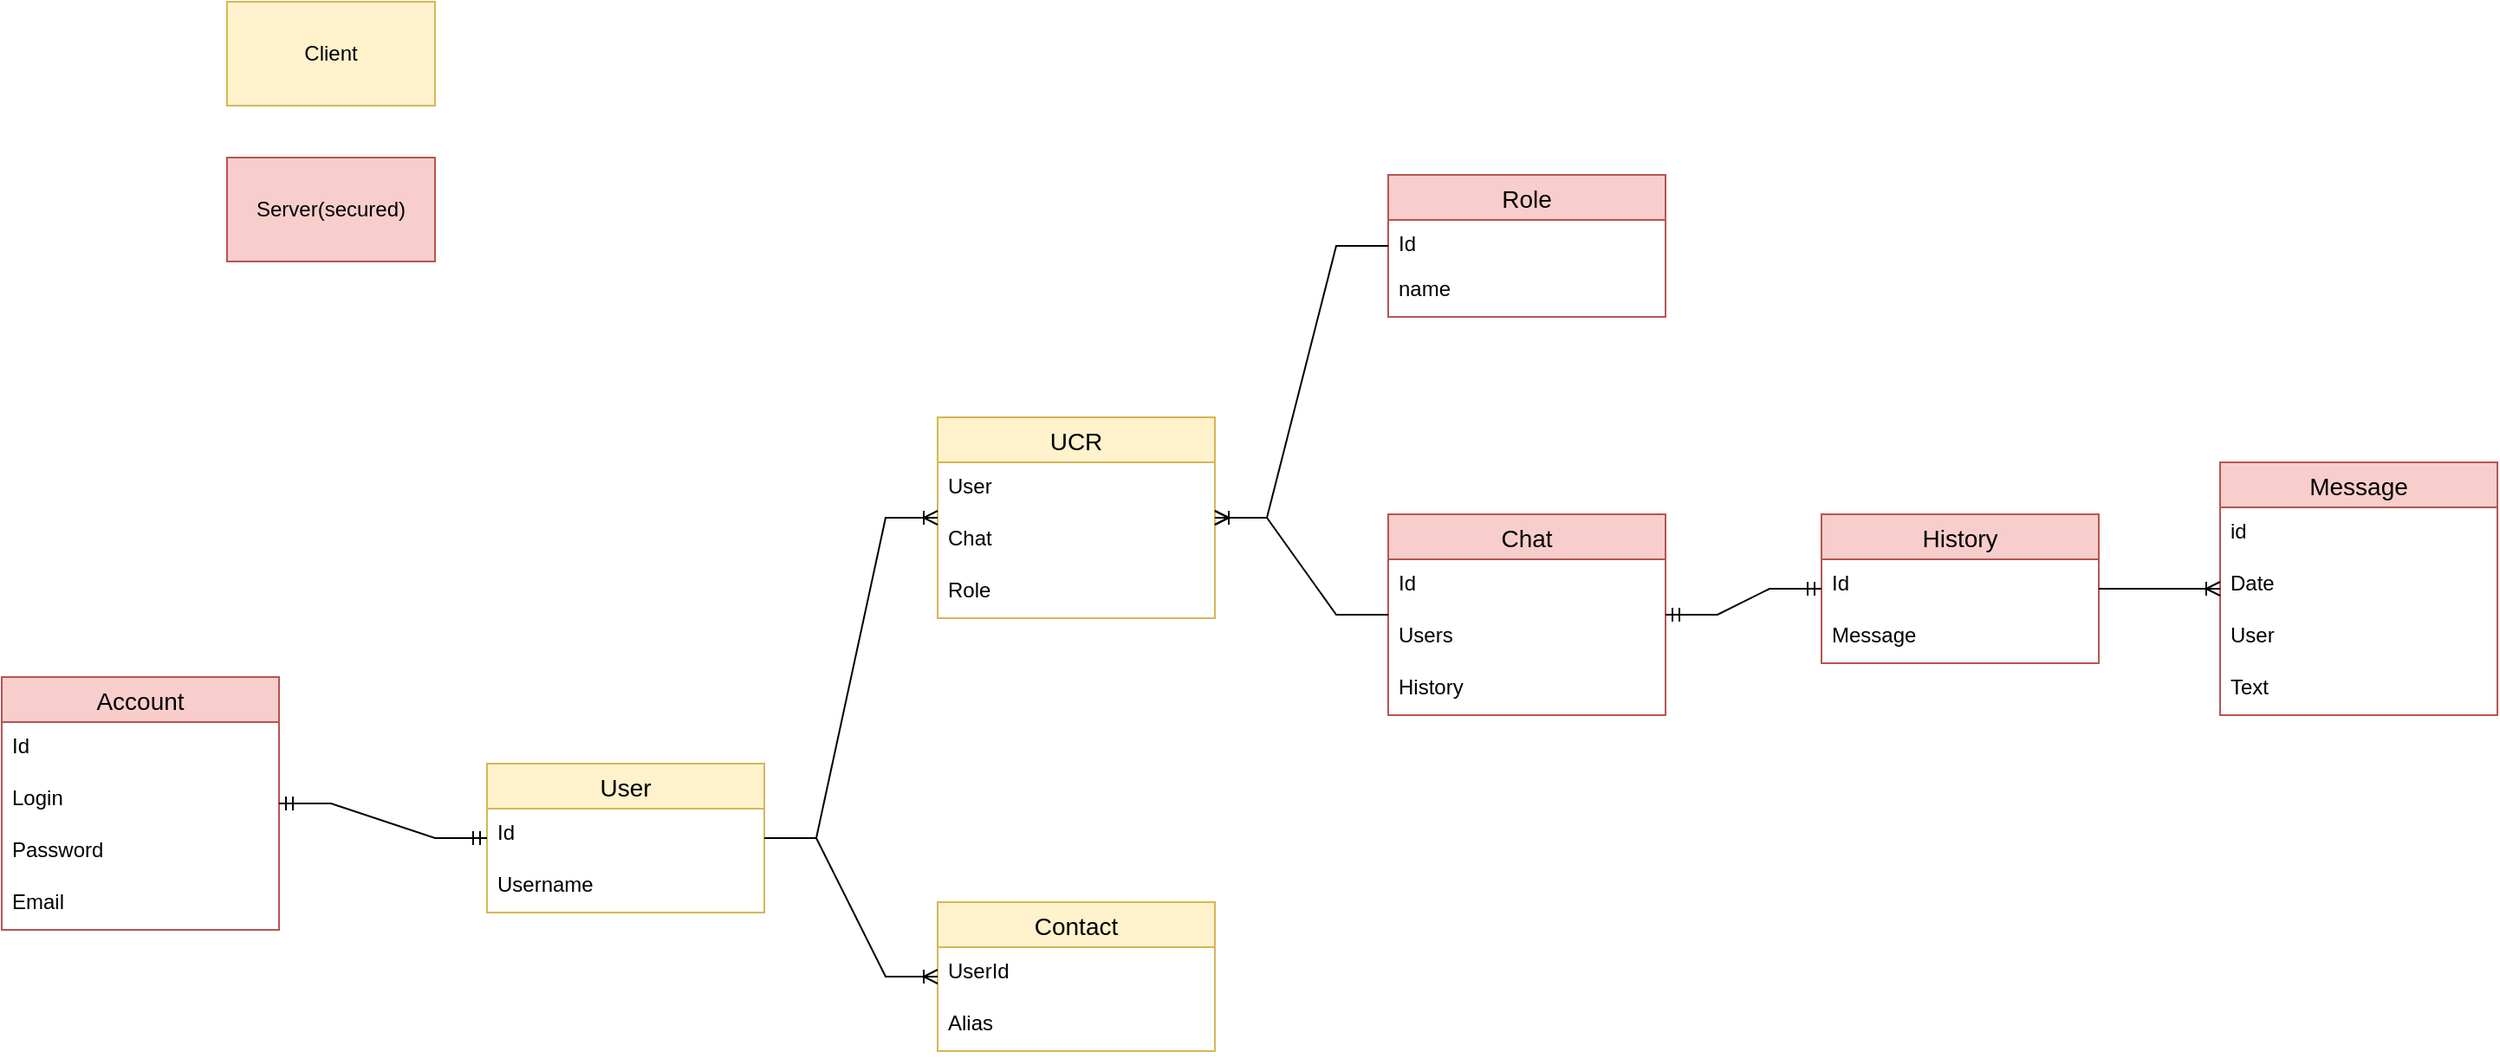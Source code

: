<mxfile version="19.0.3" type="device" pages="3"><diagram id="R2lEEEUBdFMjLlhIrx00" name="DB"><mxGraphModel dx="2591" dy="898" grid="1" gridSize="10" guides="1" tooltips="1" connect="1" arrows="1" fold="1" page="1" pageScale="1" pageWidth="1169" pageHeight="827" background="#FFFFFF" math="0" shadow="0" extFonts="Permanent Marker^https://fonts.googleapis.com/css?family=Permanent+Marker"><root><mxCell id="0"/><mxCell id="1" parent="0"/><mxCell id="-1a0NbilGrQ_6agDPdfm-17" value="User" style="swimlane;fontStyle=0;childLayout=stackLayout;horizontal=1;startSize=26;horizontalStack=0;resizeParent=1;resizeParentMax=0;resizeLast=0;collapsible=1;marginBottom=0;align=center;fontSize=14;fillColor=#fff2cc;strokeColor=#d6b656;" vertex="1" parent="1"><mxGeometry y="480" width="160" height="86" as="geometry"/></mxCell><mxCell id="-1a0NbilGrQ_6agDPdfm-18" value="Id" style="text;strokeColor=none;fillColor=none;spacingLeft=4;spacingRight=4;overflow=hidden;rotatable=0;points=[[0,0.5],[1,0.5]];portConstraint=eastwest;fontSize=12;" vertex="1" parent="-1a0NbilGrQ_6agDPdfm-17"><mxGeometry y="26" width="160" height="30" as="geometry"/></mxCell><mxCell id="-1a0NbilGrQ_6agDPdfm-19" value="Username " style="text;strokeColor=none;fillColor=none;spacingLeft=4;spacingRight=4;overflow=hidden;rotatable=0;points=[[0,0.5],[1,0.5]];portConstraint=eastwest;fontSize=12;" vertex="1" parent="-1a0NbilGrQ_6agDPdfm-17"><mxGeometry y="56" width="160" height="30" as="geometry"/></mxCell><mxCell id="-1a0NbilGrQ_6agDPdfm-21" value="Role" style="swimlane;fontStyle=0;childLayout=stackLayout;horizontal=1;startSize=26;horizontalStack=0;resizeParent=1;resizeParentMax=0;resizeLast=0;collapsible=1;marginBottom=0;align=center;fontSize=14;fillColor=#f8cecc;strokeColor=#b85450;" vertex="1" parent="1"><mxGeometry x="520" y="140" width="160" height="82" as="geometry"/></mxCell><mxCell id="-1a0NbilGrQ_6agDPdfm-22" value="Id" style="text;strokeColor=none;fillColor=none;spacingLeft=4;spacingRight=4;overflow=hidden;rotatable=0;points=[[0,0.5],[1,0.5]];portConstraint=eastwest;fontSize=12;" vertex="1" parent="-1a0NbilGrQ_6agDPdfm-21"><mxGeometry y="26" width="160" height="26" as="geometry"/></mxCell><mxCell id="-1a0NbilGrQ_6agDPdfm-23" value="name" style="text;strokeColor=none;fillColor=none;spacingLeft=4;spacingRight=4;overflow=hidden;rotatable=0;points=[[0,0.5],[1,0.5]];portConstraint=eastwest;fontSize=12;" vertex="1" parent="-1a0NbilGrQ_6agDPdfm-21"><mxGeometry y="52" width="160" height="30" as="geometry"/></mxCell><mxCell id="cyFJvBOJ71rGkiXKfTyn-1" value="Chat" style="swimlane;fontStyle=0;childLayout=stackLayout;horizontal=1;startSize=26;horizontalStack=0;resizeParent=1;resizeParentMax=0;resizeLast=0;collapsible=1;marginBottom=0;align=center;fontSize=14;fillColor=#f8cecc;strokeColor=#b85450;" vertex="1" parent="1"><mxGeometry x="520" y="336" width="160" height="116" as="geometry"/></mxCell><mxCell id="cyFJvBOJ71rGkiXKfTyn-2" value="Id" style="text;strokeColor=none;fillColor=none;spacingLeft=4;spacingRight=4;overflow=hidden;rotatable=0;points=[[0,0.5],[1,0.5]];portConstraint=eastwest;fontSize=12;" vertex="1" parent="cyFJvBOJ71rGkiXKfTyn-1"><mxGeometry y="26" width="160" height="30" as="geometry"/></mxCell><mxCell id="cyFJvBOJ71rGkiXKfTyn-3" value="Users" style="text;strokeColor=none;fillColor=none;spacingLeft=4;spacingRight=4;overflow=hidden;rotatable=0;points=[[0,0.5],[1,0.5]];portConstraint=eastwest;fontSize=12;" vertex="1" parent="cyFJvBOJ71rGkiXKfTyn-1"><mxGeometry y="56" width="160" height="30" as="geometry"/></mxCell><mxCell id="cyFJvBOJ71rGkiXKfTyn-4" value="History" style="text;strokeColor=none;fillColor=none;spacingLeft=4;spacingRight=4;overflow=hidden;rotatable=0;points=[[0,0.5],[1,0.5]];portConstraint=eastwest;fontSize=12;" vertex="1" parent="cyFJvBOJ71rGkiXKfTyn-1"><mxGeometry y="86" width="160" height="30" as="geometry"/></mxCell><mxCell id="cyFJvBOJ71rGkiXKfTyn-5" value="UCR" style="swimlane;fontStyle=0;childLayout=stackLayout;horizontal=1;startSize=26;horizontalStack=0;resizeParent=1;resizeParentMax=0;resizeLast=0;collapsible=1;marginBottom=0;align=center;fontSize=14;fillColor=#fff2cc;strokeColor=#d6b656;" vertex="1" parent="1"><mxGeometry x="260" y="280" width="160" height="116" as="geometry"/></mxCell><mxCell id="cyFJvBOJ71rGkiXKfTyn-6" value="User" style="text;strokeColor=none;fillColor=none;spacingLeft=4;spacingRight=4;overflow=hidden;rotatable=0;points=[[0,0.5],[1,0.5]];portConstraint=eastwest;fontSize=12;" vertex="1" parent="cyFJvBOJ71rGkiXKfTyn-5"><mxGeometry y="26" width="160" height="30" as="geometry"/></mxCell><mxCell id="cyFJvBOJ71rGkiXKfTyn-7" value="Chat" style="text;strokeColor=none;fillColor=none;spacingLeft=4;spacingRight=4;overflow=hidden;rotatable=0;points=[[0,0.5],[1,0.5]];portConstraint=eastwest;fontSize=12;" vertex="1" parent="cyFJvBOJ71rGkiXKfTyn-5"><mxGeometry y="56" width="160" height="30" as="geometry"/></mxCell><mxCell id="cyFJvBOJ71rGkiXKfTyn-24" value="Role" style="text;strokeColor=none;fillColor=none;spacingLeft=4;spacingRight=4;overflow=hidden;rotatable=0;points=[[0,0.5],[1,0.5]];portConstraint=eastwest;fontSize=12;" vertex="1" parent="cyFJvBOJ71rGkiXKfTyn-5"><mxGeometry y="86" width="160" height="30" as="geometry"/></mxCell><mxCell id="cyFJvBOJ71rGkiXKfTyn-9" value="History" style="swimlane;fontStyle=0;childLayout=stackLayout;horizontal=1;startSize=26;horizontalStack=0;resizeParent=1;resizeParentMax=0;resizeLast=0;collapsible=1;marginBottom=0;align=center;fontSize=14;fillColor=#f8cecc;strokeColor=#b85450;" vertex="1" parent="1"><mxGeometry x="770" y="336" width="160" height="86" as="geometry"/></mxCell><mxCell id="cyFJvBOJ71rGkiXKfTyn-10" value="Id" style="text;strokeColor=none;fillColor=none;spacingLeft=4;spacingRight=4;overflow=hidden;rotatable=0;points=[[0,0.5],[1,0.5]];portConstraint=eastwest;fontSize=12;" vertex="1" parent="cyFJvBOJ71rGkiXKfTyn-9"><mxGeometry y="26" width="160" height="30" as="geometry"/></mxCell><mxCell id="cyFJvBOJ71rGkiXKfTyn-12" value="Message" style="text;strokeColor=none;fillColor=none;spacingLeft=4;spacingRight=4;overflow=hidden;rotatable=0;points=[[0,0.5],[1,0.5]];portConstraint=eastwest;fontSize=12;" vertex="1" parent="cyFJvBOJ71rGkiXKfTyn-9"><mxGeometry y="56" width="160" height="30" as="geometry"/></mxCell><mxCell id="cyFJvBOJ71rGkiXKfTyn-14" value="Message" style="swimlane;fontStyle=0;childLayout=stackLayout;horizontal=1;startSize=26;horizontalStack=0;resizeParent=1;resizeParentMax=0;resizeLast=0;collapsible=1;marginBottom=0;align=center;fontSize=14;fillColor=#f8cecc;strokeColor=#b85450;" vertex="1" parent="1"><mxGeometry x="1000" y="306" width="160" height="146" as="geometry"/></mxCell><mxCell id="cyFJvBOJ71rGkiXKfTyn-15" value="id" style="text;strokeColor=none;fillColor=none;spacingLeft=4;spacingRight=4;overflow=hidden;rotatable=0;points=[[0,0.5],[1,0.5]];portConstraint=eastwest;fontSize=12;" vertex="1" parent="cyFJvBOJ71rGkiXKfTyn-14"><mxGeometry y="26" width="160" height="30" as="geometry"/></mxCell><mxCell id="cyFJvBOJ71rGkiXKfTyn-16" value="Date" style="text;strokeColor=none;fillColor=none;spacingLeft=4;spacingRight=4;overflow=hidden;rotatable=0;points=[[0,0.5],[1,0.5]];portConstraint=eastwest;fontSize=12;" vertex="1" parent="cyFJvBOJ71rGkiXKfTyn-14"><mxGeometry y="56" width="160" height="30" as="geometry"/></mxCell><mxCell id="cyFJvBOJ71rGkiXKfTyn-17" value="User" style="text;strokeColor=none;fillColor=none;spacingLeft=4;spacingRight=4;overflow=hidden;rotatable=0;points=[[0,0.5],[1,0.5]];portConstraint=eastwest;fontSize=12;" vertex="1" parent="cyFJvBOJ71rGkiXKfTyn-14"><mxGeometry y="86" width="160" height="30" as="geometry"/></mxCell><mxCell id="cyFJvBOJ71rGkiXKfTyn-18" value="Text" style="text;strokeColor=none;fillColor=none;spacingLeft=4;spacingRight=4;overflow=hidden;rotatable=0;points=[[0,0.5],[1,0.5]];portConstraint=eastwest;fontSize=12;" vertex="1" parent="cyFJvBOJ71rGkiXKfTyn-14"><mxGeometry y="116" width="160" height="30" as="geometry"/></mxCell><mxCell id="cyFJvBOJ71rGkiXKfTyn-19" value="" style="edgeStyle=entityRelationEdgeStyle;fontSize=12;html=1;endArrow=ERoneToMany;rounded=0;" edge="1" parent="1" source="cyFJvBOJ71rGkiXKfTyn-9" target="cyFJvBOJ71rGkiXKfTyn-14"><mxGeometry width="100" height="100" relative="1" as="geometry"><mxPoint x="820" y="700" as="sourcePoint"/><mxPoint x="920" y="600" as="targetPoint"/></mxGeometry></mxCell><mxCell id="cyFJvBOJ71rGkiXKfTyn-20" value="" style="edgeStyle=entityRelationEdgeStyle;fontSize=12;html=1;endArrow=ERmandOne;startArrow=ERmandOne;rounded=0;" edge="1" parent="1" source="cyFJvBOJ71rGkiXKfTyn-1" target="cyFJvBOJ71rGkiXKfTyn-9"><mxGeometry width="100" height="100" relative="1" as="geometry"><mxPoint x="760" y="650" as="sourcePoint"/><mxPoint x="860" y="550" as="targetPoint"/></mxGeometry></mxCell><mxCell id="cyFJvBOJ71rGkiXKfTyn-21" value="" style="edgeStyle=entityRelationEdgeStyle;fontSize=12;html=1;endArrow=ERoneToMany;rounded=0;" edge="1" parent="1" source="cyFJvBOJ71rGkiXKfTyn-1" target="cyFJvBOJ71rGkiXKfTyn-5"><mxGeometry width="100" height="100" relative="1" as="geometry"><mxPoint x="420" y="590" as="sourcePoint"/><mxPoint x="520" y="490" as="targetPoint"/></mxGeometry></mxCell><mxCell id="cyFJvBOJ71rGkiXKfTyn-23" value="" style="edgeStyle=entityRelationEdgeStyle;fontSize=12;html=1;endArrow=ERoneToMany;rounded=0;" edge="1" parent="1" source="-1a0NbilGrQ_6agDPdfm-17" target="cyFJvBOJ71rGkiXKfTyn-5"><mxGeometry width="100" height="100" relative="1" as="geometry"><mxPoint x="240" y="640" as="sourcePoint"/><mxPoint x="340" y="540" as="targetPoint"/></mxGeometry></mxCell><mxCell id="cyFJvBOJ71rGkiXKfTyn-29" value="" style="edgeStyle=entityRelationEdgeStyle;fontSize=12;html=1;endArrow=ERoneToMany;rounded=0;" edge="1" parent="1" source="-1a0NbilGrQ_6agDPdfm-21" target="cyFJvBOJ71rGkiXKfTyn-5"><mxGeometry width="100" height="100" relative="1" as="geometry"><mxPoint x="490" y="280" as="sourcePoint"/><mxPoint x="320" y="123" as="targetPoint"/></mxGeometry></mxCell><mxCell id="qBEAsmjz6KWp6QsZXKsI-2" value="Account" style="swimlane;fontStyle=0;childLayout=stackLayout;horizontal=1;startSize=26;horizontalStack=0;resizeParent=1;resizeParentMax=0;resizeLast=0;collapsible=1;marginBottom=0;align=center;fontSize=14;fillColor=#f8cecc;strokeColor=#b85450;" vertex="1" parent="1"><mxGeometry x="-280" y="430" width="160" height="146" as="geometry"/></mxCell><mxCell id="qBEAsmjz6KWp6QsZXKsI-7" value="Id" style="text;strokeColor=none;fillColor=none;spacingLeft=4;spacingRight=4;overflow=hidden;rotatable=0;points=[[0,0.5],[1,0.5]];portConstraint=eastwest;fontSize=12;" vertex="1" parent="qBEAsmjz6KWp6QsZXKsI-2"><mxGeometry y="26" width="160" height="30" as="geometry"/></mxCell><mxCell id="qBEAsmjz6KWp6QsZXKsI-3" value="Login" style="text;strokeColor=none;fillColor=none;spacingLeft=4;spacingRight=4;overflow=hidden;rotatable=0;points=[[0,0.5],[1,0.5]];portConstraint=eastwest;fontSize=12;" vertex="1" parent="qBEAsmjz6KWp6QsZXKsI-2"><mxGeometry y="56" width="160" height="30" as="geometry"/></mxCell><mxCell id="qBEAsmjz6KWp6QsZXKsI-4" value="Password" style="text;strokeColor=none;fillColor=none;spacingLeft=4;spacingRight=4;overflow=hidden;rotatable=0;points=[[0,0.5],[1,0.5]];portConstraint=eastwest;fontSize=12;" vertex="1" parent="qBEAsmjz6KWp6QsZXKsI-2"><mxGeometry y="86" width="160" height="30" as="geometry"/></mxCell><mxCell id="qBEAsmjz6KWp6QsZXKsI-5" value="Email" style="text;strokeColor=none;fillColor=none;spacingLeft=4;spacingRight=4;overflow=hidden;rotatable=0;points=[[0,0.5],[1,0.5]];portConstraint=eastwest;fontSize=12;" vertex="1" parent="qBEAsmjz6KWp6QsZXKsI-2"><mxGeometry y="116" width="160" height="30" as="geometry"/></mxCell><mxCell id="qBEAsmjz6KWp6QsZXKsI-6" value="" style="edgeStyle=entityRelationEdgeStyle;fontSize=12;html=1;endArrow=ERmandOne;startArrow=ERmandOne;rounded=0;" edge="1" parent="1" source="qBEAsmjz6KWp6QsZXKsI-2" target="-1a0NbilGrQ_6agDPdfm-17"><mxGeometry width="100" height="100" relative="1" as="geometry"><mxPoint x="-10" y="690" as="sourcePoint"/><mxPoint x="90" y="590" as="targetPoint"/></mxGeometry></mxCell><mxCell id="qBEAsmjz6KWp6QsZXKsI-9" value="Contact" style="swimlane;fontStyle=0;childLayout=stackLayout;horizontal=1;startSize=26;horizontalStack=0;resizeParent=1;resizeParentMax=0;resizeLast=0;collapsible=1;marginBottom=0;align=center;fontSize=14;fillColor=#fff2cc;strokeColor=#d6b656;" vertex="1" parent="1"><mxGeometry x="260" y="560" width="160" height="86" as="geometry"/></mxCell><mxCell id="qBEAsmjz6KWp6QsZXKsI-10" value="UserId" style="text;strokeColor=none;fillColor=none;spacingLeft=4;spacingRight=4;overflow=hidden;rotatable=0;points=[[0,0.5],[1,0.5]];portConstraint=eastwest;fontSize=12;" vertex="1" parent="qBEAsmjz6KWp6QsZXKsI-9"><mxGeometry y="26" width="160" height="30" as="geometry"/></mxCell><mxCell id="qBEAsmjz6KWp6QsZXKsI-15" value="Alias" style="text;strokeColor=none;fillColor=none;spacingLeft=4;spacingRight=4;overflow=hidden;rotatable=0;points=[[0,0.5],[1,0.5]];portConstraint=eastwest;fontSize=12;" vertex="1" parent="qBEAsmjz6KWp6QsZXKsI-9"><mxGeometry y="56" width="160" height="30" as="geometry"/></mxCell><mxCell id="qBEAsmjz6KWp6QsZXKsI-13" value="" style="edgeStyle=entityRelationEdgeStyle;fontSize=12;html=1;endArrow=ERoneToMany;rounded=0;" edge="1" parent="1" source="-1a0NbilGrQ_6agDPdfm-17" target="qBEAsmjz6KWp6QsZXKsI-9"><mxGeometry width="100" height="100" relative="1" as="geometry"><mxPoint x="-10" y="750" as="sourcePoint"/><mxPoint x="90" y="650" as="targetPoint"/></mxGeometry></mxCell><mxCell id="qBEAsmjz6KWp6QsZXKsI-27" value="Client" style="whiteSpace=wrap;html=1;fillColor=#fff2cc;strokeColor=#d6b656;" vertex="1" parent="1"><mxGeometry x="-150" y="40" width="120" height="60" as="geometry"/></mxCell><mxCell id="qBEAsmjz6KWp6QsZXKsI-28" value="Server(secured)" style="whiteSpace=wrap;html=1;fillColor=#f8cecc;strokeColor=#b85450;" vertex="1" parent="1"><mxGeometry x="-150" y="130" width="120" height="60" as="geometry"/></mxCell></root></mxGraphModel></diagram><diagram id="mkOMO_T_XDhBKNaTzUGB" name="NetworkArch"><mxGraphModel dx="1422" dy="898" grid="1" gridSize="10" guides="1" tooltips="1" connect="1" arrows="1" fold="1" page="1" pageScale="1" pageWidth="1169" pageHeight="827" math="0" shadow="0"><root><mxCell id="0"/><mxCell id="1" parent="0"/><mxCell id="C7lolijvapM4nJcgPkDu-3" value="" style="rounded=0;whiteSpace=wrap;html=1;" vertex="1" parent="1"><mxGeometry x="170" y="260" width="610" height="290" as="geometry"/></mxCell><mxCell id="Gd_tLZE-hKotS54orOn5-16" value="Ethernet&lt;br&gt;&amp;lt;VariousAddresses&amp;gt;" style="ellipse;shape=cloud;whiteSpace=wrap;html=1;align=center;" vertex="1" parent="1"><mxGeometry x="10" y="560" width="640" height="340" as="geometry"/></mxCell><mxCell id="Gd_tLZE-hKotS54orOn5-1" value="Client&lt;br&gt;[Default]&lt;br&gt;&amp;lt;addr1&amp;gt;" style="whiteSpace=wrap;html=1;" vertex="1" parent="1"><mxGeometry x="150" y="650" width="120" height="60" as="geometry"/></mxCell><mxCell id="Gd_tLZE-hKotS54orOn5-8" style="edgeStyle=none;rounded=0;orthogonalLoop=1;jettySize=auto;html=1;endArrow=classic;endFill=1;" edge="1" parent="1" source="Gd_tLZE-hKotS54orOn5-2" target="Gd_tLZE-hKotS54orOn5-20"><mxGeometry relative="1" as="geometry"/></mxCell><mxCell id="Gd_tLZE-hKotS54orOn5-9" value="msg" style="edgeLabel;html=1;align=center;verticalAlign=middle;resizable=0;points=[];" vertex="1" connectable="0" parent="Gd_tLZE-hKotS54orOn5-8"><mxGeometry x="-0.16" y="-1" relative="1" as="geometry"><mxPoint as="offset"/></mxGeometry></mxCell><mxCell id="Gd_tLZE-hKotS54orOn5-2" value="Client&lt;br&gt;[Default]&lt;br&gt;&amp;lt;addr2&amp;gt;" style="whiteSpace=wrap;html=1;" vertex="1" parent="1"><mxGeometry x="290" y="650" width="120" height="60" as="geometry"/></mxCell><mxCell id="Gd_tLZE-hKotS54orOn5-3" value="Client&lt;br&gt;[Owner]&lt;br&gt;&amp;lt;addr3&amp;gt;" style="whiteSpace=wrap;html=1;" vertex="1" parent="1"><mxGeometry x="430" y="650" width="120" height="60" as="geometry"/></mxCell><mxCell id="Gd_tLZE-hKotS54orOn5-14" style="edgeStyle=none;rounded=0;orthogonalLoop=1;jettySize=auto;html=1;endArrow=classic;endFill=1;" edge="1" parent="1" source="Gd_tLZE-hKotS54orOn5-20" target="Gd_tLZE-hKotS54orOn5-1"><mxGeometry relative="1" as="geometry"/></mxCell><mxCell id="Gd_tLZE-hKotS54orOn5-15" value="msg" style="edgeLabel;html=1;align=center;verticalAlign=middle;resizable=0;points=[];" vertex="1" connectable="0" parent="Gd_tLZE-hKotS54orOn5-14"><mxGeometry x="0.236" y="1" relative="1" as="geometry"><mxPoint as="offset"/></mxGeometry></mxCell><mxCell id="Gd_tLZE-hKotS54orOn5-18" style="edgeStyle=none;rounded=0;orthogonalLoop=1;jettySize=auto;html=1;endArrow=classic;endFill=1;startArrow=classic;startFill=1;" edge="1" parent="1" source="Gd_tLZE-hKotS54orOn5-20" target="Gd_tLZE-hKotS54orOn5-19"><mxGeometry relative="1" as="geometry"/></mxCell><mxCell id="C7lolijvapM4nJcgPkDu-1" value="192.168.S.N/24 : n" style="text;html=1;align=center;verticalAlign=middle;resizable=0;points=[];autosize=1;strokeColor=none;fillColor=none;" vertex="1" parent="1"><mxGeometry x="505" y="350" width="120" height="20" as="geometry"/></mxCell><mxCell id="Gd_tLZE-hKotS54orOn5-10" style="edgeStyle=none;rounded=0;orthogonalLoop=1;jettySize=auto;html=1;endArrow=classic;endFill=1;" edge="1" parent="1" source="Gd_tLZE-hKotS54orOn5-3" target="Gd_tLZE-hKotS54orOn5-20"><mxGeometry relative="1" as="geometry"/></mxCell><mxCell id="Gd_tLZE-hKotS54orOn5-11" value="Command" style="edgeLabel;html=1;align=center;verticalAlign=middle;resizable=0;points=[];" vertex="1" connectable="0" parent="Gd_tLZE-hKotS54orOn5-10"><mxGeometry x="-0.185" y="-1" relative="1" as="geometry"><mxPoint as="offset"/></mxGeometry></mxCell><mxCell id="C7lolijvapM4nJcgPkDu-2" value="192.168.S.N/24 : n" style="text;html=1;align=center;verticalAlign=middle;resizable=0;points=[];autosize=1;strokeColor=none;fillColor=none;" vertex="1" parent="1"><mxGeometry x="300" y="330" width="120" height="20" as="geometry"/></mxCell><mxCell id="C7lolijvapM4nJcgPkDu-5" value="A.A.A.A:P (domain.name:port)" style="text;html=1;align=center;verticalAlign=middle;resizable=0;points=[];autosize=1;strokeColor=none;fillColor=none;" vertex="1" parent="1"><mxGeometry x="370" y="240" width="180" height="20" as="geometry"/></mxCell><mxCell id="C7lolijvapM4nJcgPkDu-6" value="" style="group" vertex="1" connectable="0" parent="1"><mxGeometry x="510" y="370" width="120" height="120" as="geometry"/></mxCell><mxCell id="Gd_tLZE-hKotS54orOn5-19" value="" style="rounded=0;whiteSpace=wrap;html=1;" vertex="1" parent="C7lolijvapM4nJcgPkDu-6"><mxGeometry width="120" height="120" as="geometry"/></mxCell><mxCell id="Gd_tLZE-hKotS54orOn5-17" value="DB" style="shape=cylinder3;whiteSpace=wrap;html=1;boundedLbl=1;backgroundOutline=1;size=15;" vertex="1" parent="C7lolijvapM4nJcgPkDu-6"><mxGeometry x="30" y="20" width="60" height="80" as="geometry"/></mxCell><mxCell id="C7lolijvapM4nJcgPkDu-7" value="" style="group" vertex="1" connectable="0" parent="1"><mxGeometry x="280" y="350" width="160" height="160" as="geometry"/></mxCell><mxCell id="Gd_tLZE-hKotS54orOn5-20" value="" style="whiteSpace=wrap;html=1;aspect=fixed;" vertex="1" parent="C7lolijvapM4nJcgPkDu-7"><mxGeometry width="160" height="160" as="geometry"/></mxCell><mxCell id="Gd_tLZE-hKotS54orOn5-4" value="Server" style="whiteSpace=wrap;html=1;" vertex="1" parent="C7lolijvapM4nJcgPkDu-7"><mxGeometry x="20" y="50" width="120" height="60" as="geometry"/></mxCell></root></mxGraphModel></diagram><diagram id="fiCpVvmgu555_2ztZCt7" name="app"><mxGraphModel dx="1422" dy="898" grid="1" gridSize="10" guides="1" tooltips="1" connect="1" arrows="1" fold="1" page="1" pageScale="1" pageWidth="1169" pageHeight="827" math="0" shadow="0"><root><mxCell id="0"/><mxCell id="1" parent="0"/><mxCell id="tfGvXuccSFA5jJRTufWh-2" style="edgeStyle=none;rounded=0;orthogonalLoop=1;jettySize=auto;html=1;startArrow=none;startFill=0;endArrow=classic;endFill=1;" edge="1" parent="1" source="tfGvXuccSFA5jJRTufWh-1" target="tfGvXuccSFA5jJRTufWh-3"><mxGeometry relative="1" as="geometry"><mxPoint x="320" y="160" as="targetPoint"/></mxGeometry></mxCell><mxCell id="tfGvXuccSFA5jJRTufWh-5" style="edgeStyle=none;rounded=0;orthogonalLoop=1;jettySize=auto;html=1;startArrow=none;startFill=0;endArrow=classic;endFill=1;" edge="1" parent="1" source="tfGvXuccSFA5jJRTufWh-1" target="tfGvXuccSFA5jJRTufWh-4"><mxGeometry relative="1" as="geometry"/></mxCell><mxCell id="tfGvXuccSFA5jJRTufWh-8" style="edgeStyle=none;rounded=0;orthogonalLoop=1;jettySize=auto;html=1;startArrow=none;startFill=0;endArrow=classic;endFill=1;" edge="1" parent="1" source="tfGvXuccSFA5jJRTufWh-1" target="tfGvXuccSFA5jJRTufWh-7"><mxGeometry relative="1" as="geometry"/></mxCell><mxCell id="tfGvXuccSFA5jJRTufWh-11" style="edgeStyle=none;rounded=0;orthogonalLoop=1;jettySize=auto;html=1;entryX=0;entryY=0.5;entryDx=0;entryDy=0;startArrow=none;startFill=0;endArrow=classic;endFill=1;" edge="1" parent="1" source="tfGvXuccSFA5jJRTufWh-1" target="tfGvXuccSFA5jJRTufWh-6"><mxGeometry relative="1" as="geometry"/></mxCell><mxCell id="tfGvXuccSFA5jJRTufWh-12" style="edgeStyle=none;rounded=0;orthogonalLoop=1;jettySize=auto;html=1;startArrow=none;startFill=0;endArrow=classic;endFill=1;" edge="1" parent="1" source="tfGvXuccSFA5jJRTufWh-1" target="tfGvXuccSFA5jJRTufWh-9"><mxGeometry relative="1" as="geometry"/></mxCell><mxCell id="tfGvXuccSFA5jJRTufWh-17" style="edgeStyle=none;rounded=0;orthogonalLoop=1;jettySize=auto;html=1;startArrow=none;startFill=0;endArrow=classic;endFill=1;" edge="1" parent="1" source="tfGvXuccSFA5jJRTufWh-1" target="tfGvXuccSFA5jJRTufWh-13"><mxGeometry relative="1" as="geometry"/></mxCell><mxCell id="tfGvXuccSFA5jJRTufWh-18" style="edgeStyle=none;rounded=0;orthogonalLoop=1;jettySize=auto;html=1;startArrow=none;startFill=0;endArrow=classic;endFill=1;" edge="1" parent="1" source="tfGvXuccSFA5jJRTufWh-1" target="tfGvXuccSFA5jJRTufWh-14"><mxGeometry relative="1" as="geometry"/></mxCell><mxCell id="tfGvXuccSFA5jJRTufWh-1" value="user" style="whiteSpace=wrap;html=1;" vertex="1" parent="1"><mxGeometry x="120" y="210" width="120" height="60" as="geometry"/></mxCell><mxCell id="tfGvXuccSFA5jJRTufWh-3" value="Send msg" style="whiteSpace=wrap;html=1;" vertex="1" parent="1"><mxGeometry x="320" y="130" width="120" height="60" as="geometry"/></mxCell><mxCell id="tfGvXuccSFA5jJRTufWh-4" value="Recive msg" style="whiteSpace=wrap;html=1;" vertex="1" parent="1"><mxGeometry x="320" y="210" width="120" height="60" as="geometry"/></mxCell><mxCell id="tfGvXuccSFA5jJRTufWh-6" value="Delete user from chat" style="whiteSpace=wrap;html=1;" vertex="1" parent="1"><mxGeometry x="320" y="384" width="120" height="60" as="geometry"/></mxCell><mxCell id="tfGvXuccSFA5jJRTufWh-7" value="CreateChat" style="whiteSpace=wrap;html=1;" vertex="1" parent="1"><mxGeometry x="320" y="300" width="120" height="60" as="geometry"/></mxCell><mxCell id="tfGvXuccSFA5jJRTufWh-9" value="Add user to chat" style="whiteSpace=wrap;html=1;" vertex="1" parent="1"><mxGeometry x="220" y="470" width="120" height="60" as="geometry"/></mxCell><mxCell id="tfGvXuccSFA5jJRTufWh-13" value="DeleteMsg from chat" style="whiteSpace=wrap;html=1;" vertex="1" parent="1"><mxGeometry x="130" y="550" width="120" height="60" as="geometry"/></mxCell><mxCell id="tfGvXuccSFA5jJRTufWh-14" value="Edit msg from chat" style="whiteSpace=wrap;html=1;" vertex="1" parent="1"><mxGeometry x="10" y="450" width="120" height="60" as="geometry"/></mxCell><mxCell id="tfGvXuccSFA5jJRTufWh-24" style="edgeStyle=none;rounded=0;orthogonalLoop=1;jettySize=auto;html=1;startArrow=none;startFill=0;endArrow=diamondThin;endFill=1;" edge="1" parent="1" source="tfGvXuccSFA5jJRTufWh-19" target="tfGvXuccSFA5jJRTufWh-23"><mxGeometry relative="1" as="geometry"/></mxCell><mxCell id="tfGvXuccSFA5jJRTufWh-19" value="Users" style="swimlane;fontStyle=0;childLayout=stackLayout;horizontal=1;startSize=30;horizontalStack=0;resizeParent=1;resizeParentMax=0;resizeLast=0;collapsible=1;marginBottom=0;" vertex="1" parent="1"><mxGeometry x="900" y="160" width="140" height="120" as="geometry"/></mxCell><mxCell id="tfGvXuccSFA5jJRTufWh-20" value="Item 1" style="text;strokeColor=none;fillColor=none;align=left;verticalAlign=middle;spacingLeft=4;spacingRight=4;overflow=hidden;points=[[0,0.5],[1,0.5]];portConstraint=eastwest;rotatable=0;" vertex="1" parent="tfGvXuccSFA5jJRTufWh-19"><mxGeometry y="30" width="140" height="30" as="geometry"/></mxCell><mxCell id="tfGvXuccSFA5jJRTufWh-21" value="Item 2" style="text;strokeColor=none;fillColor=none;align=left;verticalAlign=middle;spacingLeft=4;spacingRight=4;overflow=hidden;points=[[0,0.5],[1,0.5]];portConstraint=eastwest;rotatable=0;" vertex="1" parent="tfGvXuccSFA5jJRTufWh-19"><mxGeometry y="60" width="140" height="30" as="geometry"/></mxCell><mxCell id="tfGvXuccSFA5jJRTufWh-22" value="Item 3" style="text;strokeColor=none;fillColor=none;align=left;verticalAlign=middle;spacingLeft=4;spacingRight=4;overflow=hidden;points=[[0,0.5],[1,0.5]];portConstraint=eastwest;rotatable=0;" vertex="1" parent="tfGvXuccSFA5jJRTufWh-19"><mxGeometry y="90" width="140" height="30" as="geometry"/></mxCell><mxCell id="tfGvXuccSFA5jJRTufWh-23" value="Chat" style="rounded=0;whiteSpace=wrap;html=1;" vertex="1" parent="1"><mxGeometry x="730" y="330" width="120" height="60" as="geometry"/></mxCell><mxCell id="tfGvXuccSFA5jJRTufWh-29" style="edgeStyle=none;rounded=0;orthogonalLoop=1;jettySize=auto;html=1;startArrow=none;startFill=0;endArrow=diamondThin;endFill=1;" edge="1" parent="1" source="tfGvXuccSFA5jJRTufWh-25" target="tfGvXuccSFA5jJRTufWh-23"><mxGeometry relative="1" as="geometry"/></mxCell><mxCell id="tfGvXuccSFA5jJRTufWh-25" value="Messages" style="swimlane;fontStyle=0;childLayout=stackLayout;horizontal=1;startSize=30;horizontalStack=0;resizeParent=1;resizeParentMax=0;resizeLast=0;collapsible=1;marginBottom=0;" vertex="1" parent="1"><mxGeometry x="900" y="430" width="140" height="120" as="geometry"/></mxCell><mxCell id="tfGvXuccSFA5jJRTufWh-26" value="Item 1" style="text;strokeColor=none;fillColor=none;align=left;verticalAlign=middle;spacingLeft=4;spacingRight=4;overflow=hidden;points=[[0,0.5],[1,0.5]];portConstraint=eastwest;rotatable=0;" vertex="1" parent="tfGvXuccSFA5jJRTufWh-25"><mxGeometry y="30" width="140" height="30" as="geometry"/></mxCell><mxCell id="tfGvXuccSFA5jJRTufWh-27" value="Item 2" style="text;strokeColor=none;fillColor=none;align=left;verticalAlign=middle;spacingLeft=4;spacingRight=4;overflow=hidden;points=[[0,0.5],[1,0.5]];portConstraint=eastwest;rotatable=0;" vertex="1" parent="tfGvXuccSFA5jJRTufWh-25"><mxGeometry y="60" width="140" height="30" as="geometry"/></mxCell><mxCell id="tfGvXuccSFA5jJRTufWh-28" value="Item 3" style="text;strokeColor=none;fillColor=none;align=left;verticalAlign=middle;spacingLeft=4;spacingRight=4;overflow=hidden;points=[[0,0.5],[1,0.5]];portConstraint=eastwest;rotatable=0;" vertex="1" parent="tfGvXuccSFA5jJRTufWh-25"><mxGeometry y="90" width="140" height="30" as="geometry"/></mxCell><mxCell id="tfGvXuccSFA5jJRTufWh-34" style="edgeStyle=none;rounded=0;orthogonalLoop=1;jettySize=auto;html=1;startArrow=none;startFill=0;endArrow=diamondThin;endFill=1;" edge="1" parent="1" source="tfGvXuccSFA5jJRTufWh-30" target="tfGvXuccSFA5jJRTufWh-23"><mxGeometry relative="1" as="geometry"/></mxCell><mxCell id="tfGvXuccSFA5jJRTufWh-30" value="Roles" style="swimlane;fontStyle=0;childLayout=stackLayout;horizontal=1;startSize=30;horizontalStack=0;resizeParent=1;resizeParentMax=0;resizeLast=0;collapsible=1;marginBottom=0;" vertex="1" parent="1"><mxGeometry x="900" y="300" width="140" height="120" as="geometry"><mxRectangle x="900" y="300" width="60" height="30" as="alternateBounds"/></mxGeometry></mxCell><mxCell id="tfGvXuccSFA5jJRTufWh-31" value="Item 1" style="text;strokeColor=none;fillColor=none;align=left;verticalAlign=middle;spacingLeft=4;spacingRight=4;overflow=hidden;points=[[0,0.5],[1,0.5]];portConstraint=eastwest;rotatable=0;" vertex="1" parent="tfGvXuccSFA5jJRTufWh-30"><mxGeometry y="30" width="140" height="30" as="geometry"/></mxCell><mxCell id="tfGvXuccSFA5jJRTufWh-32" value="Item 2" style="text;strokeColor=none;fillColor=none;align=left;verticalAlign=middle;spacingLeft=4;spacingRight=4;overflow=hidden;points=[[0,0.5],[1,0.5]];portConstraint=eastwest;rotatable=0;" vertex="1" parent="tfGvXuccSFA5jJRTufWh-30"><mxGeometry y="60" width="140" height="30" as="geometry"/></mxCell><mxCell id="tfGvXuccSFA5jJRTufWh-33" value="Item 3" style="text;strokeColor=none;fillColor=none;align=left;verticalAlign=middle;spacingLeft=4;spacingRight=4;overflow=hidden;points=[[0,0.5],[1,0.5]];portConstraint=eastwest;rotatable=0;" vertex="1" parent="tfGvXuccSFA5jJRTufWh-30"><mxGeometry y="90" width="140" height="30" as="geometry"/></mxCell></root></mxGraphModel></diagram></mxfile>